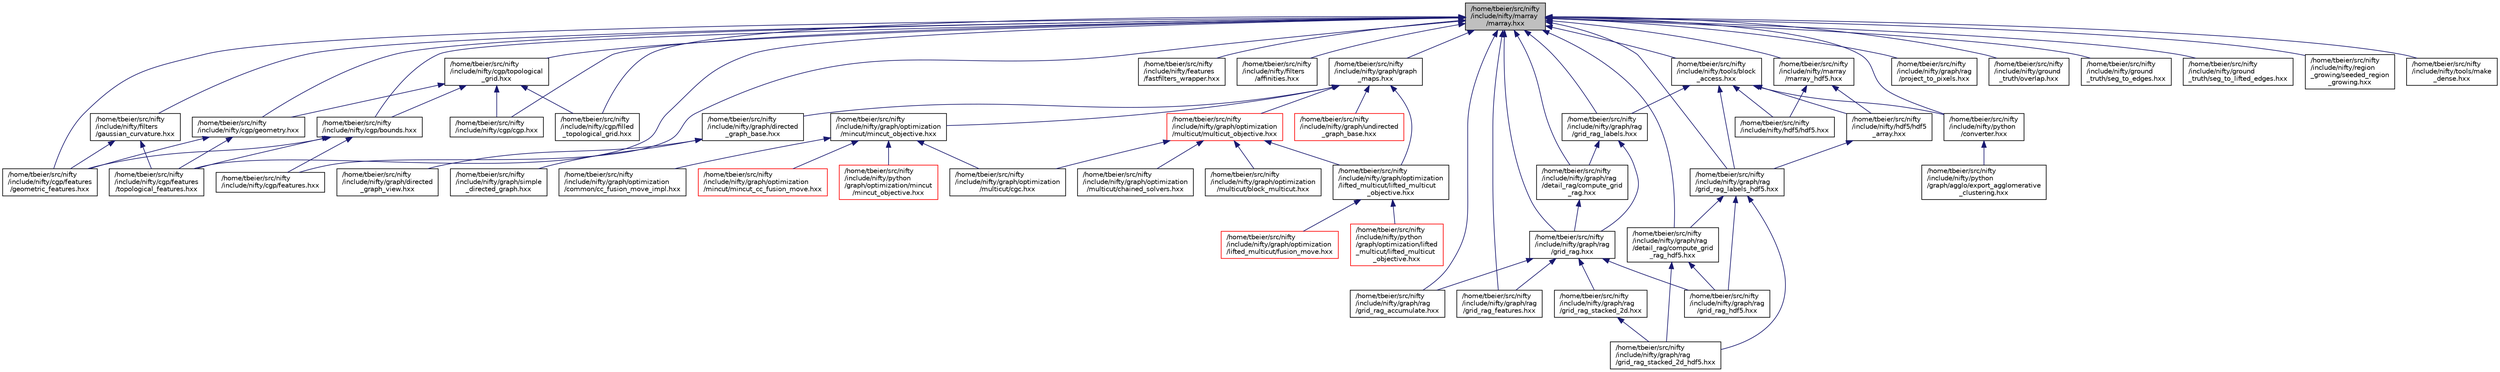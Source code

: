 digraph "/home/tbeier/src/nifty/include/nifty/marray/marray.hxx"
{
  edge [fontname="Helvetica",fontsize="10",labelfontname="Helvetica",labelfontsize="10"];
  node [fontname="Helvetica",fontsize="10",shape=record];
  Node1 [label="/home/tbeier/src/nifty\l/include/nifty/marray\l/marray.hxx",height=0.2,width=0.4,color="black", fillcolor="grey75", style="filled", fontcolor="black"];
  Node1 -> Node2 [dir="back",color="midnightblue",fontsize="10",style="solid",fontname="Helvetica"];
  Node2 [label="/home/tbeier/src/nifty\l/include/nifty/cgp/bounds.hxx",height=0.2,width=0.4,color="black", fillcolor="white", style="filled",URL="$bounds_8hxx.html"];
  Node2 -> Node3 [dir="back",color="midnightblue",fontsize="10",style="solid",fontname="Helvetica"];
  Node3 [label="/home/tbeier/src/nifty\l/include/nifty/cgp/features\l/geometric_features.hxx",height=0.2,width=0.4,color="black", fillcolor="white", style="filled",URL="$geometric__features_8hxx.html"];
  Node2 -> Node4 [dir="back",color="midnightblue",fontsize="10",style="solid",fontname="Helvetica"];
  Node4 [label="/home/tbeier/src/nifty\l/include/nifty/cgp/features\l/topological_features.hxx",height=0.2,width=0.4,color="black", fillcolor="white", style="filled",URL="$topological__features_8hxx.html"];
  Node2 -> Node5 [dir="back",color="midnightblue",fontsize="10",style="solid",fontname="Helvetica"];
  Node5 [label="/home/tbeier/src/nifty\l/include/nifty/cgp/features.hxx",height=0.2,width=0.4,color="black", fillcolor="white", style="filled",URL="$features_8hxx.html"];
  Node1 -> Node6 [dir="back",color="midnightblue",fontsize="10",style="solid",fontname="Helvetica"];
  Node6 [label="/home/tbeier/src/nifty\l/include/nifty/cgp/cgp.hxx",height=0.2,width=0.4,color="black", fillcolor="white", style="filled",URL="$cgp_8hxx.html"];
  Node1 -> Node3 [dir="back",color="midnightblue",fontsize="10",style="solid",fontname="Helvetica"];
  Node1 -> Node4 [dir="back",color="midnightblue",fontsize="10",style="solid",fontname="Helvetica"];
  Node1 -> Node5 [dir="back",color="midnightblue",fontsize="10",style="solid",fontname="Helvetica"];
  Node1 -> Node7 [dir="back",color="midnightblue",fontsize="10",style="solid",fontname="Helvetica"];
  Node7 [label="/home/tbeier/src/nifty\l/include/nifty/cgp/filled\l_topological_grid.hxx",height=0.2,width=0.4,color="black", fillcolor="white", style="filled",URL="$filled__topological__grid_8hxx.html"];
  Node1 -> Node8 [dir="back",color="midnightblue",fontsize="10",style="solid",fontname="Helvetica"];
  Node8 [label="/home/tbeier/src/nifty\l/include/nifty/cgp/geometry.hxx",height=0.2,width=0.4,color="black", fillcolor="white", style="filled",URL="$geometry_8hxx.html"];
  Node8 -> Node3 [dir="back",color="midnightblue",fontsize="10",style="solid",fontname="Helvetica"];
  Node8 -> Node4 [dir="back",color="midnightblue",fontsize="10",style="solid",fontname="Helvetica"];
  Node1 -> Node9 [dir="back",color="midnightblue",fontsize="10",style="solid",fontname="Helvetica"];
  Node9 [label="/home/tbeier/src/nifty\l/include/nifty/cgp/topological\l_grid.hxx",height=0.2,width=0.4,color="black", fillcolor="white", style="filled",URL="$topological__grid_8hxx.html"];
  Node9 -> Node2 [dir="back",color="midnightblue",fontsize="10",style="solid",fontname="Helvetica"];
  Node9 -> Node6 [dir="back",color="midnightblue",fontsize="10",style="solid",fontname="Helvetica"];
  Node9 -> Node7 [dir="back",color="midnightblue",fontsize="10",style="solid",fontname="Helvetica"];
  Node9 -> Node8 [dir="back",color="midnightblue",fontsize="10",style="solid",fontname="Helvetica"];
  Node1 -> Node10 [dir="back",color="midnightblue",fontsize="10",style="solid",fontname="Helvetica"];
  Node10 [label="/home/tbeier/src/nifty\l/include/nifty/features\l/fastfilters_wrapper.hxx",height=0.2,width=0.4,color="black", fillcolor="white", style="filled",URL="$fastfilters__wrapper_8hxx.html"];
  Node1 -> Node11 [dir="back",color="midnightblue",fontsize="10",style="solid",fontname="Helvetica"];
  Node11 [label="/home/tbeier/src/nifty\l/include/nifty/filters\l/affinities.hxx",height=0.2,width=0.4,color="black", fillcolor="white", style="filled",URL="$affinities_8hxx.html"];
  Node1 -> Node12 [dir="back",color="midnightblue",fontsize="10",style="solid",fontname="Helvetica"];
  Node12 [label="/home/tbeier/src/nifty\l/include/nifty/filters\l/gaussian_curvature.hxx",height=0.2,width=0.4,color="black", fillcolor="white", style="filled",URL="$gaussian__curvature_8hxx.html"];
  Node12 -> Node3 [dir="back",color="midnightblue",fontsize="10",style="solid",fontname="Helvetica"];
  Node12 -> Node4 [dir="back",color="midnightblue",fontsize="10",style="solid",fontname="Helvetica"];
  Node1 -> Node13 [dir="back",color="midnightblue",fontsize="10",style="solid",fontname="Helvetica"];
  Node13 [label="/home/tbeier/src/nifty\l/include/nifty/graph/graph\l_maps.hxx",height=0.2,width=0.4,color="black", fillcolor="white", style="filled",URL="$graph__maps_8hxx.html"];
  Node13 -> Node14 [dir="back",color="midnightblue",fontsize="10",style="solid",fontname="Helvetica"];
  Node14 [label="/home/tbeier/src/nifty\l/include/nifty/graph/directed\l_graph_base.hxx",height=0.2,width=0.4,color="black", fillcolor="white", style="filled",URL="$directed__graph__base_8hxx.html"];
  Node14 -> Node15 [dir="back",color="midnightblue",fontsize="10",style="solid",fontname="Helvetica"];
  Node15 [label="/home/tbeier/src/nifty\l/include/nifty/graph/directed\l_graph_view.hxx",height=0.2,width=0.4,color="black", fillcolor="white", style="filled",URL="$directed__graph__view_8hxx.html"];
  Node14 -> Node16 [dir="back",color="midnightblue",fontsize="10",style="solid",fontname="Helvetica"];
  Node16 [label="/home/tbeier/src/nifty\l/include/nifty/graph/simple\l_directed_graph.hxx",height=0.2,width=0.4,color="black", fillcolor="white", style="filled",URL="$simple__directed__graph_8hxx.html"];
  Node13 -> Node17 [dir="back",color="midnightblue",fontsize="10",style="solid",fontname="Helvetica"];
  Node17 [label="/home/tbeier/src/nifty\l/include/nifty/graph/optimization\l/lifted_multicut/lifted_multicut\l_objective.hxx",height=0.2,width=0.4,color="black", fillcolor="white", style="filled",URL="$graph_2optimization_2lifted__multicut_2lifted__multicut__objective_8hxx.html"];
  Node17 -> Node18 [dir="back",color="midnightblue",fontsize="10",style="solid",fontname="Helvetica"];
  Node18 [label="/home/tbeier/src/nifty\l/include/nifty/graph/optimization\l/lifted_multicut/fusion_move.hxx",height=0.2,width=0.4,color="red", fillcolor="white", style="filled",URL="$lifted__multicut_2fusion__move_8hxx.html"];
  Node17 -> Node19 [dir="back",color="midnightblue",fontsize="10",style="solid",fontname="Helvetica"];
  Node19 [label="/home/tbeier/src/nifty\l/include/nifty/python\l/graph/optimization/lifted\l_multicut/lifted_multicut\l_objective.hxx",height=0.2,width=0.4,color="red", fillcolor="white", style="filled",URL="$python_2graph_2optimization_2lifted__multicut_2lifted__multicut__objective_8hxx.html"];
  Node13 -> Node20 [dir="back",color="midnightblue",fontsize="10",style="solid",fontname="Helvetica"];
  Node20 [label="/home/tbeier/src/nifty\l/include/nifty/graph/optimization\l/mincut/mincut_objective.hxx",height=0.2,width=0.4,color="black", fillcolor="white", style="filled",URL="$graph_2optimization_2mincut_2mincut__objective_8hxx.html"];
  Node20 -> Node21 [dir="back",color="midnightblue",fontsize="10",style="solid",fontname="Helvetica"];
  Node21 [label="/home/tbeier/src/nifty\l/include/nifty/graph/optimization\l/common/cc_fusion_move_impl.hxx",height=0.2,width=0.4,color="black", fillcolor="white", style="filled",URL="$cc__fusion__move__impl_8hxx.html"];
  Node20 -> Node22 [dir="back",color="midnightblue",fontsize="10",style="solid",fontname="Helvetica"];
  Node22 [label="/home/tbeier/src/nifty\l/include/nifty/graph/optimization\l/mincut/mincut_cc_fusion_move.hxx",height=0.2,width=0.4,color="red", fillcolor="white", style="filled",URL="$mincut__cc__fusion__move_8hxx.html"];
  Node20 -> Node23 [dir="back",color="midnightblue",fontsize="10",style="solid",fontname="Helvetica"];
  Node23 [label="/home/tbeier/src/nifty\l/include/nifty/graph/optimization\l/multicut/cgc.hxx",height=0.2,width=0.4,color="black", fillcolor="white", style="filled",URL="$cgc_8hxx.html"];
  Node20 -> Node24 [dir="back",color="midnightblue",fontsize="10",style="solid",fontname="Helvetica"];
  Node24 [label="/home/tbeier/src/nifty\l/include/nifty/python\l/graph/optimization/mincut\l/mincut_objective.hxx",height=0.2,width=0.4,color="red", fillcolor="white", style="filled",URL="$python_2graph_2optimization_2mincut_2mincut__objective_8hxx.html"];
  Node13 -> Node25 [dir="back",color="midnightblue",fontsize="10",style="solid",fontname="Helvetica"];
  Node25 [label="/home/tbeier/src/nifty\l/include/nifty/graph/optimization\l/multicut/multicut_objective.hxx",height=0.2,width=0.4,color="red", fillcolor="white", style="filled",URL="$graph_2optimization_2multicut_2multicut__objective_8hxx.html"];
  Node25 -> Node17 [dir="back",color="midnightblue",fontsize="10",style="solid",fontname="Helvetica"];
  Node25 -> Node26 [dir="back",color="midnightblue",fontsize="10",style="solid",fontname="Helvetica"];
  Node26 [label="/home/tbeier/src/nifty\l/include/nifty/graph/optimization\l/multicut/block_multicut.hxx",height=0.2,width=0.4,color="black", fillcolor="white", style="filled",URL="$block__multicut_8hxx.html"];
  Node25 -> Node23 [dir="back",color="midnightblue",fontsize="10",style="solid",fontname="Helvetica"];
  Node25 -> Node27 [dir="back",color="midnightblue",fontsize="10",style="solid",fontname="Helvetica"];
  Node27 [label="/home/tbeier/src/nifty\l/include/nifty/graph/optimization\l/multicut/chained_solvers.hxx",height=0.2,width=0.4,color="black", fillcolor="white", style="filled",URL="$chained__solvers_8hxx.html"];
  Node13 -> Node28 [dir="back",color="midnightblue",fontsize="10",style="solid",fontname="Helvetica"];
  Node28 [label="/home/tbeier/src/nifty\l/include/nifty/graph/undirected\l_graph_base.hxx",height=0.2,width=0.4,color="red", fillcolor="white", style="filled",URL="$undirected__graph__base_8hxx.html"];
  Node1 -> Node29 [dir="back",color="midnightblue",fontsize="10",style="solid",fontname="Helvetica"];
  Node29 [label="/home/tbeier/src/nifty\l/include/nifty/graph/rag\l/detail_rag/compute_grid\l_rag.hxx",height=0.2,width=0.4,color="black", fillcolor="white", style="filled",URL="$compute__grid__rag_8hxx.html"];
  Node29 -> Node30 [dir="back",color="midnightblue",fontsize="10",style="solid",fontname="Helvetica"];
  Node30 [label="/home/tbeier/src/nifty\l/include/nifty/graph/rag\l/grid_rag.hxx",height=0.2,width=0.4,color="black", fillcolor="white", style="filled",URL="$grid__rag_8hxx.html"];
  Node30 -> Node31 [dir="back",color="midnightblue",fontsize="10",style="solid",fontname="Helvetica"];
  Node31 [label="/home/tbeier/src/nifty\l/include/nifty/graph/rag\l/grid_rag_accumulate.hxx",height=0.2,width=0.4,color="black", fillcolor="white", style="filled",URL="$grid__rag__accumulate_8hxx.html"];
  Node30 -> Node32 [dir="back",color="midnightblue",fontsize="10",style="solid",fontname="Helvetica"];
  Node32 [label="/home/tbeier/src/nifty\l/include/nifty/graph/rag\l/grid_rag_features.hxx",height=0.2,width=0.4,color="black", fillcolor="white", style="filled",URL="$grid__rag__features_8hxx.html"];
  Node30 -> Node33 [dir="back",color="midnightblue",fontsize="10",style="solid",fontname="Helvetica"];
  Node33 [label="/home/tbeier/src/nifty\l/include/nifty/graph/rag\l/grid_rag_hdf5.hxx",height=0.2,width=0.4,color="black", fillcolor="white", style="filled",URL="$grid__rag__hdf5_8hxx.html"];
  Node30 -> Node34 [dir="back",color="midnightblue",fontsize="10",style="solid",fontname="Helvetica"];
  Node34 [label="/home/tbeier/src/nifty\l/include/nifty/graph/rag\l/grid_rag_stacked_2d.hxx",height=0.2,width=0.4,color="black", fillcolor="white", style="filled",URL="$grid__rag__stacked__2d_8hxx.html"];
  Node34 -> Node35 [dir="back",color="midnightblue",fontsize="10",style="solid",fontname="Helvetica"];
  Node35 [label="/home/tbeier/src/nifty\l/include/nifty/graph/rag\l/grid_rag_stacked_2d_hdf5.hxx",height=0.2,width=0.4,color="black", fillcolor="white", style="filled",URL="$grid__rag__stacked__2d__hdf5_8hxx.html"];
  Node1 -> Node36 [dir="back",color="midnightblue",fontsize="10",style="solid",fontname="Helvetica"];
  Node36 [label="/home/tbeier/src/nifty\l/include/nifty/graph/rag\l/detail_rag/compute_grid\l_rag_hdf5.hxx",height=0.2,width=0.4,color="black", fillcolor="white", style="filled",URL="$compute__grid__rag__hdf5_8hxx.html"];
  Node36 -> Node33 [dir="back",color="midnightblue",fontsize="10",style="solid",fontname="Helvetica"];
  Node36 -> Node35 [dir="back",color="midnightblue",fontsize="10",style="solid",fontname="Helvetica"];
  Node1 -> Node30 [dir="back",color="midnightblue",fontsize="10",style="solid",fontname="Helvetica"];
  Node1 -> Node31 [dir="back",color="midnightblue",fontsize="10",style="solid",fontname="Helvetica"];
  Node1 -> Node32 [dir="back",color="midnightblue",fontsize="10",style="solid",fontname="Helvetica"];
  Node1 -> Node37 [dir="back",color="midnightblue",fontsize="10",style="solid",fontname="Helvetica"];
  Node37 [label="/home/tbeier/src/nifty\l/include/nifty/graph/rag\l/grid_rag_labels.hxx",height=0.2,width=0.4,color="black", fillcolor="white", style="filled",URL="$grid__rag__labels_8hxx.html"];
  Node37 -> Node29 [dir="back",color="midnightblue",fontsize="10",style="solid",fontname="Helvetica"];
  Node37 -> Node30 [dir="back",color="midnightblue",fontsize="10",style="solid",fontname="Helvetica"];
  Node1 -> Node38 [dir="back",color="midnightblue",fontsize="10",style="solid",fontname="Helvetica"];
  Node38 [label="/home/tbeier/src/nifty\l/include/nifty/graph/rag\l/grid_rag_labels_hdf5.hxx",height=0.2,width=0.4,color="black", fillcolor="white", style="filled",URL="$grid__rag__labels__hdf5_8hxx.html"];
  Node38 -> Node36 [dir="back",color="midnightblue",fontsize="10",style="solid",fontname="Helvetica"];
  Node38 -> Node33 [dir="back",color="midnightblue",fontsize="10",style="solid",fontname="Helvetica"];
  Node38 -> Node35 [dir="back",color="midnightblue",fontsize="10",style="solid",fontname="Helvetica"];
  Node1 -> Node39 [dir="back",color="midnightblue",fontsize="10",style="solid",fontname="Helvetica"];
  Node39 [label="/home/tbeier/src/nifty\l/include/nifty/graph/rag\l/project_to_pixels.hxx",height=0.2,width=0.4,color="black", fillcolor="white", style="filled",URL="$project__to__pixels_8hxx.html"];
  Node1 -> Node40 [dir="back",color="midnightblue",fontsize="10",style="solid",fontname="Helvetica"];
  Node40 [label="/home/tbeier/src/nifty\l/include/nifty/ground\l_truth/overlap.hxx",height=0.2,width=0.4,color="black", fillcolor="white", style="filled",URL="$overlap_8hxx.html"];
  Node1 -> Node41 [dir="back",color="midnightblue",fontsize="10",style="solid",fontname="Helvetica"];
  Node41 [label="/home/tbeier/src/nifty\l/include/nifty/ground\l_truth/seg_to_edges.hxx",height=0.2,width=0.4,color="black", fillcolor="white", style="filled",URL="$seg__to__edges_8hxx.html"];
  Node1 -> Node42 [dir="back",color="midnightblue",fontsize="10",style="solid",fontname="Helvetica"];
  Node42 [label="/home/tbeier/src/nifty\l/include/nifty/ground\l_truth/seg_to_lifted_edges.hxx",height=0.2,width=0.4,color="black", fillcolor="white", style="filled",URL="$seg__to__lifted__edges_8hxx.html"];
  Node1 -> Node43 [dir="back",color="midnightblue",fontsize="10",style="solid",fontname="Helvetica"];
  Node43 [label="/home/tbeier/src/nifty\l/include/nifty/marray\l/marray_hdf5.hxx",height=0.2,width=0.4,color="black", fillcolor="white", style="filled",URL="$marray__hdf5_8hxx.html"];
  Node43 -> Node44 [dir="back",color="midnightblue",fontsize="10",style="solid",fontname="Helvetica"];
  Node44 [label="/home/tbeier/src/nifty\l/include/nifty/hdf5/hdf5.hxx",height=0.2,width=0.4,color="black", fillcolor="white", style="filled",URL="$hdf5_8hxx.html"];
  Node43 -> Node45 [dir="back",color="midnightblue",fontsize="10",style="solid",fontname="Helvetica"];
  Node45 [label="/home/tbeier/src/nifty\l/include/nifty/hdf5/hdf5\l_array.hxx",height=0.2,width=0.4,color="black", fillcolor="white", style="filled",URL="$hdf5__array_8hxx.html"];
  Node45 -> Node38 [dir="back",color="midnightblue",fontsize="10",style="solid",fontname="Helvetica"];
  Node1 -> Node46 [dir="back",color="midnightblue",fontsize="10",style="solid",fontname="Helvetica"];
  Node46 [label="/home/tbeier/src/nifty\l/include/nifty/python\l/converter.hxx",height=0.2,width=0.4,color="black", fillcolor="white", style="filled",URL="$converter_8hxx.html"];
  Node46 -> Node47 [dir="back",color="midnightblue",fontsize="10",style="solid",fontname="Helvetica"];
  Node47 [label="/home/tbeier/src/nifty\l/include/nifty/python\l/graph/agglo/export_agglomerative\l_clustering.hxx",height=0.2,width=0.4,color="black", fillcolor="white", style="filled",URL="$export__agglomerative__clustering_8hxx.html"];
  Node1 -> Node48 [dir="back",color="midnightblue",fontsize="10",style="solid",fontname="Helvetica"];
  Node48 [label="/home/tbeier/src/nifty\l/include/nifty/region\l_growing/seeded_region\l_growing.hxx",height=0.2,width=0.4,color="black", fillcolor="white", style="filled",URL="$seeded__region__growing_8hxx.html"];
  Node1 -> Node49 [dir="back",color="midnightblue",fontsize="10",style="solid",fontname="Helvetica"];
  Node49 [label="/home/tbeier/src/nifty\l/include/nifty/tools/block\l_access.hxx",height=0.2,width=0.4,color="black", fillcolor="white", style="filled",URL="$block__access_8hxx.html"];
  Node49 -> Node37 [dir="back",color="midnightblue",fontsize="10",style="solid",fontname="Helvetica"];
  Node49 -> Node38 [dir="back",color="midnightblue",fontsize="10",style="solid",fontname="Helvetica"];
  Node49 -> Node44 [dir="back",color="midnightblue",fontsize="10",style="solid",fontname="Helvetica"];
  Node49 -> Node45 [dir="back",color="midnightblue",fontsize="10",style="solid",fontname="Helvetica"];
  Node49 -> Node46 [dir="back",color="midnightblue",fontsize="10",style="solid",fontname="Helvetica"];
  Node1 -> Node50 [dir="back",color="midnightblue",fontsize="10",style="solid",fontname="Helvetica"];
  Node50 [label="/home/tbeier/src/nifty\l/include/nifty/tools/make\l_dense.hxx",height=0.2,width=0.4,color="black", fillcolor="white", style="filled",URL="$make__dense_8hxx.html"];
}
